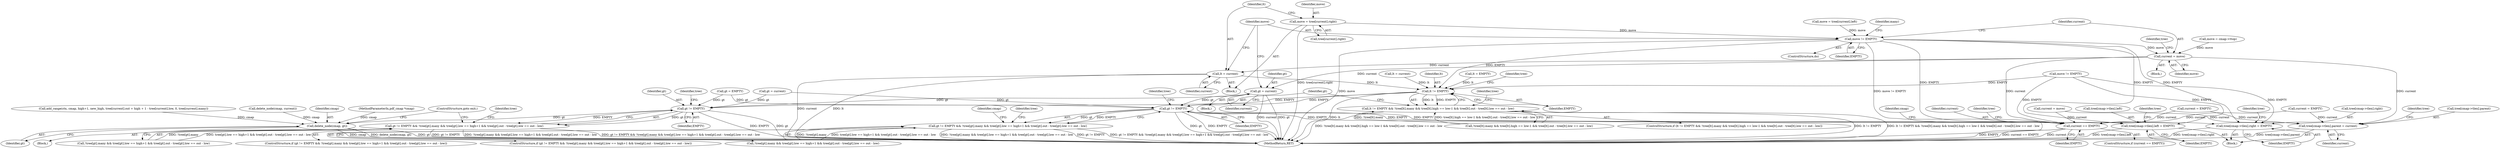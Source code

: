 digraph "0_ghostscript_f597300439e62f5e921f0d7b1e880b5c1a1f1607@API" {
"1000391" [label="(Call,move = tree[current].right)"];
"1000401" [label="(Call,move != EMPTY)"];
"1000367" [label="(Call,current = move)"];
"1000386" [label="(Call,gt = current)"];
"1000455" [label="(Call,gt != EMPTY)"];
"1000454" [label="(Call,gt != EMPTY && !tree[gt].many && tree[gt].low == high+1 && tree[gt].out - tree[gt].low == out - low)"];
"1000502" [label="(Call,delete_node(cmap, gt))"];
"1000508" [label="(Call,gt != EMPTY)"];
"1000507" [label="(Call,gt != EMPTY && !tree[gt].many && tree[gt].low == high+1 && tree[gt].out - tree[gt].low == out - low)"];
"1000643" [label="(Call,tree[cmap->tlen].left = EMPTY)"];
"1000652" [label="(Call,tree[cmap->tlen].right = EMPTY)"];
"1000675" [label="(Call,current == EMPTY)"];
"1000398" [label="(Call,lt = current)"];
"1000410" [label="(Call,lt != EMPTY)"];
"1000409" [label="(Call,lt != EMPTY && !tree[lt].many && tree[lt].high == low-1 && tree[lt].out - tree[lt].low == out - low)"];
"1000634" [label="(Call,tree[cmap->tlen].parent = current)"];
"1000560" [label="(Call,current = EMPTY)"];
"1000400" [label="(Identifier,current)"];
"1000759" [label="(MethodReturn,RET)"];
"1000388" [label="(Identifier,current)"];
"1000660" [label="(Identifier,EMPTY)"];
"1000378" [label="(Block,)"];
"1000455" [label="(Call,gt != EMPTY)"];
"1000653" [label="(Call,tree[cmap->tlen].right)"];
"1000409" [label="(Call,lt != EMPTY && !tree[lt].many && tree[lt].high == low-1 && tree[lt].out - tree[lt].low == out - low)"];
"1000646" [label="(Identifier,tree)"];
"1000366" [label="(Block,)"];
"1000651" [label="(Identifier,EMPTY)"];
"1000454" [label="(Call,gt != EMPTY && !tree[gt].many && tree[gt].low == high+1 && tree[gt].out - tree[gt].low == out - low)"];
"1000507" [label="(Call,gt != EMPTY && !tree[gt].many && tree[gt].low == high+1 && tree[gt].out - tree[gt].low == out - low)"];
"1000367" [label="(Call,current = move)"];
"1000368" [label="(Identifier,current)"];
"1000509" [label="(Identifier,gt)"];
"1000390" [label="(Block,)"];
"1000411" [label="(Identifier,lt)"];
"1000406" [label="(Identifier,many)"];
"1000458" [label="(Call,!tree[gt].many && tree[gt].low == high+1 && tree[gt].out - tree[gt].low == out - low)"];
"1000155" [label="(Call,lt = EMPTY)"];
"1000399" [label="(Identifier,lt)"];
"1000642" [label="(Identifier,current)"];
"1000386" [label="(Call,gt = current)"];
"1000119" [label="(Block,)"];
"1000503" [label="(Identifier,cmap)"];
"1000644" [label="(Call,tree[cmap->tlen].left)"];
"1000508" [label="(Call,gt != EMPTY)"];
"1000677" [label="(Identifier,EMPTY)"];
"1000453" [label="(ControlStructure,if (gt != EMPTY && !tree[gt].many && tree[gt].low == high+1 && tree[gt].out - tree[gt].low == out - low))"];
"1000505" [label="(ControlStructure,goto exit;)"];
"1000417" [label="(Identifier,tree)"];
"1000145" [label="(Call,move = cmap->ttop)"];
"1000369" [label="(Identifier,move)"];
"1000357" [label="(Call,lt = current)"];
"1000408" [label="(ControlStructure,if (lt != EMPTY && !tree[lt].many && tree[lt].high == low-1 && tree[lt].out - tree[lt].low == out - low))"];
"1000547" [label="(Identifier,tree)"];
"1000392" [label="(Identifier,move)"];
"1000457" [label="(Identifier,EMPTY)"];
"1000410" [label="(Call,lt != EMPTY)"];
"1000510" [label="(Identifier,EMPTY)"];
"1000402" [label="(Identifier,move)"];
"1000345" [label="(Call,gt = current)"];
"1000374" [label="(Identifier,tree)"];
"1000566" [label="(Identifier,cmap)"];
"1000680" [label="(Identifier,cmap)"];
"1000515" [label="(Identifier,tree)"];
"1000675" [label="(Call,current == EMPTY)"];
"1000674" [label="(ControlStructure,if (current == EMPTY))"];
"1000413" [label="(Call,!tree[lt].many && tree[lt].high == low-1 && tree[lt].out - tree[lt].low == out - low)"];
"1000387" [label="(Identifier,gt)"];
"1000676" [label="(Identifier,current)"];
"1000494" [label="(Identifier,tree)"];
"1000490" [label="(Block,)"];
"1000502" [label="(Call,delete_node(cmap, gt))"];
"1000456" [label="(Identifier,gt)"];
"1000113" [label="(MethodParameterIn,pdf_cmap *cmap)"];
"1000163" [label="(Call,current = move)"];
"1000635" [label="(Call,tree[cmap->tlen].parent)"];
"1000303" [label="(Call,add_range(ctx, cmap, high+1, new_high, tree[current].out + high + 1 - tree[current].low, 0, tree[current].many))"];
"1000412" [label="(Identifier,EMPTY)"];
"1000504" [label="(Identifier,gt)"];
"1000511" [label="(Call,!tree[gt].many && tree[gt].low == high+1 && tree[gt].out - tree[gt].low == out - low)"];
"1000365" [label="(ControlStructure,do)"];
"1000398" [label="(Call,lt = current)"];
"1000401" [label="(Call,move != EMPTY)"];
"1000360" [label="(Call,move != EMPTY)"];
"1000664" [label="(Identifier,tree)"];
"1000225" [label="(Call,current = EMPTY)"];
"1000393" [label="(Call,tree[current].right)"];
"1000634" [label="(Call,tree[cmap->tlen].parent = current)"];
"1000462" [label="(Identifier,tree)"];
"1000506" [label="(ControlStructure,if (gt != EMPTY && !tree[gt].many && tree[gt].low == high+1 && tree[gt].out - tree[gt].low == out - low))"];
"1000643" [label="(Call,tree[cmap->tlen].left = EMPTY)"];
"1000222" [label="(Call,delete_node(cmap, current))"];
"1000655" [label="(Identifier,tree)"];
"1000688" [label="(Identifier,tree)"];
"1000652" [label="(Call,tree[cmap->tlen].right = EMPTY)"];
"1000151" [label="(Call,gt = EMPTY)"];
"1000379" [label="(Call,move = tree[current].left)"];
"1000403" [label="(Identifier,EMPTY)"];
"1000391" [label="(Call,move = tree[current].right)"];
"1000449" [label="(Identifier,tree)"];
"1000391" -> "1000390"  [label="AST: "];
"1000391" -> "1000393"  [label="CFG: "];
"1000392" -> "1000391"  [label="AST: "];
"1000393" -> "1000391"  [label="AST: "];
"1000399" -> "1000391"  [label="CFG: "];
"1000391" -> "1000759"  [label="DDG: tree[current].right"];
"1000391" -> "1000401"  [label="DDG: move"];
"1000401" -> "1000365"  [label="AST: "];
"1000401" -> "1000403"  [label="CFG: "];
"1000402" -> "1000401"  [label="AST: "];
"1000403" -> "1000401"  [label="AST: "];
"1000368" -> "1000401"  [label="CFG: "];
"1000406" -> "1000401"  [label="CFG: "];
"1000401" -> "1000759"  [label="DDG: move != EMPTY"];
"1000401" -> "1000759"  [label="DDG: move"];
"1000401" -> "1000367"  [label="DDG: move"];
"1000379" -> "1000401"  [label="DDG: move"];
"1000401" -> "1000410"  [label="DDG: EMPTY"];
"1000401" -> "1000643"  [label="DDG: EMPTY"];
"1000401" -> "1000652"  [label="DDG: EMPTY"];
"1000401" -> "1000675"  [label="DDG: EMPTY"];
"1000367" -> "1000366"  [label="AST: "];
"1000367" -> "1000369"  [label="CFG: "];
"1000368" -> "1000367"  [label="AST: "];
"1000369" -> "1000367"  [label="AST: "];
"1000374" -> "1000367"  [label="CFG: "];
"1000145" -> "1000367"  [label="DDG: move"];
"1000367" -> "1000386"  [label="DDG: current"];
"1000367" -> "1000398"  [label="DDG: current"];
"1000367" -> "1000634"  [label="DDG: current"];
"1000367" -> "1000675"  [label="DDG: current"];
"1000386" -> "1000378"  [label="AST: "];
"1000386" -> "1000388"  [label="CFG: "];
"1000387" -> "1000386"  [label="AST: "];
"1000388" -> "1000386"  [label="AST: "];
"1000402" -> "1000386"  [label="CFG: "];
"1000386" -> "1000759"  [label="DDG: current"];
"1000386" -> "1000759"  [label="DDG: gt"];
"1000386" -> "1000455"  [label="DDG: gt"];
"1000386" -> "1000508"  [label="DDG: gt"];
"1000455" -> "1000454"  [label="AST: "];
"1000455" -> "1000457"  [label="CFG: "];
"1000456" -> "1000455"  [label="AST: "];
"1000457" -> "1000455"  [label="AST: "];
"1000462" -> "1000455"  [label="CFG: "];
"1000454" -> "1000455"  [label="CFG: "];
"1000455" -> "1000759"  [label="DDG: EMPTY"];
"1000455" -> "1000759"  [label="DDG: gt"];
"1000455" -> "1000454"  [label="DDG: gt"];
"1000455" -> "1000454"  [label="DDG: EMPTY"];
"1000151" -> "1000455"  [label="DDG: gt"];
"1000345" -> "1000455"  [label="DDG: gt"];
"1000410" -> "1000455"  [label="DDG: EMPTY"];
"1000455" -> "1000502"  [label="DDG: gt"];
"1000454" -> "1000453"  [label="AST: "];
"1000454" -> "1000458"  [label="CFG: "];
"1000458" -> "1000454"  [label="AST: "];
"1000494" -> "1000454"  [label="CFG: "];
"1000505" -> "1000454"  [label="CFG: "];
"1000454" -> "1000759"  [label="DDG: gt != EMPTY"];
"1000454" -> "1000759"  [label="DDG: !tree[gt].many && tree[gt].low == high+1 && tree[gt].out - tree[gt].low == out - low"];
"1000454" -> "1000759"  [label="DDG: gt != EMPTY && !tree[gt].many && tree[gt].low == high+1 && tree[gt].out - tree[gt].low == out - low"];
"1000458" -> "1000454"  [label="DDG: !tree[gt].many"];
"1000458" -> "1000454"  [label="DDG: tree[gt].low == high+1 && tree[gt].out - tree[gt].low == out - low"];
"1000502" -> "1000490"  [label="AST: "];
"1000502" -> "1000504"  [label="CFG: "];
"1000503" -> "1000502"  [label="AST: "];
"1000504" -> "1000502"  [label="AST: "];
"1000505" -> "1000502"  [label="CFG: "];
"1000502" -> "1000759"  [label="DDG: cmap"];
"1000502" -> "1000759"  [label="DDG: delete_node(cmap, gt)"];
"1000502" -> "1000759"  [label="DDG: gt"];
"1000222" -> "1000502"  [label="DDG: cmap"];
"1000303" -> "1000502"  [label="DDG: cmap"];
"1000113" -> "1000502"  [label="DDG: cmap"];
"1000508" -> "1000507"  [label="AST: "];
"1000508" -> "1000510"  [label="CFG: "];
"1000509" -> "1000508"  [label="AST: "];
"1000510" -> "1000508"  [label="AST: "];
"1000515" -> "1000508"  [label="CFG: "];
"1000507" -> "1000508"  [label="CFG: "];
"1000508" -> "1000759"  [label="DDG: gt"];
"1000508" -> "1000759"  [label="DDG: EMPTY"];
"1000508" -> "1000507"  [label="DDG: gt"];
"1000508" -> "1000507"  [label="DDG: EMPTY"];
"1000151" -> "1000508"  [label="DDG: gt"];
"1000345" -> "1000508"  [label="DDG: gt"];
"1000410" -> "1000508"  [label="DDG: EMPTY"];
"1000508" -> "1000643"  [label="DDG: EMPTY"];
"1000508" -> "1000652"  [label="DDG: EMPTY"];
"1000508" -> "1000675"  [label="DDG: EMPTY"];
"1000507" -> "1000506"  [label="AST: "];
"1000507" -> "1000511"  [label="CFG: "];
"1000511" -> "1000507"  [label="AST: "];
"1000547" -> "1000507"  [label="CFG: "];
"1000566" -> "1000507"  [label="CFG: "];
"1000507" -> "1000759"  [label="DDG: gt != EMPTY && !tree[gt].many && tree[gt].low == high+1 && tree[gt].out - tree[gt].low == out - low"];
"1000507" -> "1000759"  [label="DDG: !tree[gt].many && tree[gt].low == high+1 && tree[gt].out - tree[gt].low == out - low"];
"1000507" -> "1000759"  [label="DDG: gt != EMPTY"];
"1000511" -> "1000507"  [label="DDG: !tree[gt].many"];
"1000511" -> "1000507"  [label="DDG: tree[gt].low == high+1 && tree[gt].out - tree[gt].low == out - low"];
"1000643" -> "1000119"  [label="AST: "];
"1000643" -> "1000651"  [label="CFG: "];
"1000644" -> "1000643"  [label="AST: "];
"1000651" -> "1000643"  [label="AST: "];
"1000655" -> "1000643"  [label="CFG: "];
"1000643" -> "1000759"  [label="DDG: tree[cmap->tlen].left"];
"1000360" -> "1000643"  [label="DDG: EMPTY"];
"1000652" -> "1000119"  [label="AST: "];
"1000652" -> "1000660"  [label="CFG: "];
"1000653" -> "1000652"  [label="AST: "];
"1000660" -> "1000652"  [label="AST: "];
"1000664" -> "1000652"  [label="CFG: "];
"1000652" -> "1000759"  [label="DDG: tree[cmap->tlen].right"];
"1000360" -> "1000652"  [label="DDG: EMPTY"];
"1000675" -> "1000674"  [label="AST: "];
"1000675" -> "1000677"  [label="CFG: "];
"1000676" -> "1000675"  [label="AST: "];
"1000677" -> "1000675"  [label="AST: "];
"1000680" -> "1000675"  [label="CFG: "];
"1000688" -> "1000675"  [label="CFG: "];
"1000675" -> "1000759"  [label="DDG: current"];
"1000675" -> "1000759"  [label="DDG: EMPTY"];
"1000675" -> "1000759"  [label="DDG: current == EMPTY"];
"1000225" -> "1000675"  [label="DDG: current"];
"1000560" -> "1000675"  [label="DDG: current"];
"1000163" -> "1000675"  [label="DDG: current"];
"1000360" -> "1000675"  [label="DDG: EMPTY"];
"1000398" -> "1000390"  [label="AST: "];
"1000398" -> "1000400"  [label="CFG: "];
"1000399" -> "1000398"  [label="AST: "];
"1000400" -> "1000398"  [label="AST: "];
"1000402" -> "1000398"  [label="CFG: "];
"1000398" -> "1000759"  [label="DDG: current"];
"1000398" -> "1000759"  [label="DDG: lt"];
"1000398" -> "1000410"  [label="DDG: lt"];
"1000410" -> "1000409"  [label="AST: "];
"1000410" -> "1000412"  [label="CFG: "];
"1000411" -> "1000410"  [label="AST: "];
"1000412" -> "1000410"  [label="AST: "];
"1000417" -> "1000410"  [label="CFG: "];
"1000409" -> "1000410"  [label="CFG: "];
"1000410" -> "1000759"  [label="DDG: lt"];
"1000410" -> "1000409"  [label="DDG: lt"];
"1000410" -> "1000409"  [label="DDG: EMPTY"];
"1000357" -> "1000410"  [label="DDG: lt"];
"1000155" -> "1000410"  [label="DDG: lt"];
"1000360" -> "1000410"  [label="DDG: EMPTY"];
"1000409" -> "1000408"  [label="AST: "];
"1000409" -> "1000413"  [label="CFG: "];
"1000413" -> "1000409"  [label="AST: "];
"1000449" -> "1000409"  [label="CFG: "];
"1000509" -> "1000409"  [label="CFG: "];
"1000409" -> "1000759"  [label="DDG: lt != EMPTY && !tree[lt].many && tree[lt].high == low-1 && tree[lt].out - tree[lt].low == out - low"];
"1000409" -> "1000759"  [label="DDG: !tree[lt].many && tree[lt].high == low-1 && tree[lt].out - tree[lt].low == out - low"];
"1000409" -> "1000759"  [label="DDG: lt != EMPTY"];
"1000413" -> "1000409"  [label="DDG: !tree[lt].many"];
"1000413" -> "1000409"  [label="DDG: tree[lt].high == low-1 && tree[lt].out - tree[lt].low == out - low"];
"1000634" -> "1000119"  [label="AST: "];
"1000634" -> "1000642"  [label="CFG: "];
"1000635" -> "1000634"  [label="AST: "];
"1000642" -> "1000634"  [label="AST: "];
"1000646" -> "1000634"  [label="CFG: "];
"1000634" -> "1000759"  [label="DDG: tree[cmap->tlen].parent"];
"1000225" -> "1000634"  [label="DDG: current"];
"1000560" -> "1000634"  [label="DDG: current"];
"1000163" -> "1000634"  [label="DDG: current"];
}
